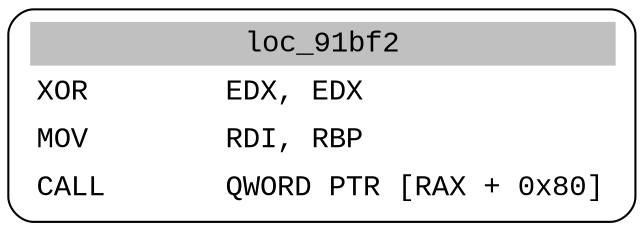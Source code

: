 digraph asm_graph {
1941 [
shape="Mrecord" fontname="Courier New"label =<<table border="0" cellborder="0" cellpadding="3"><tr><td align="center" colspan="2" bgcolor="grey">loc_91bf2</td></tr><tr><td align="left">XOR        EDX, EDX</td></tr><tr><td align="left">MOV        RDI, RBP</td></tr><tr><td align="left">CALL       QWORD PTR [RAX + 0x80]</td></tr></table>> ];
}